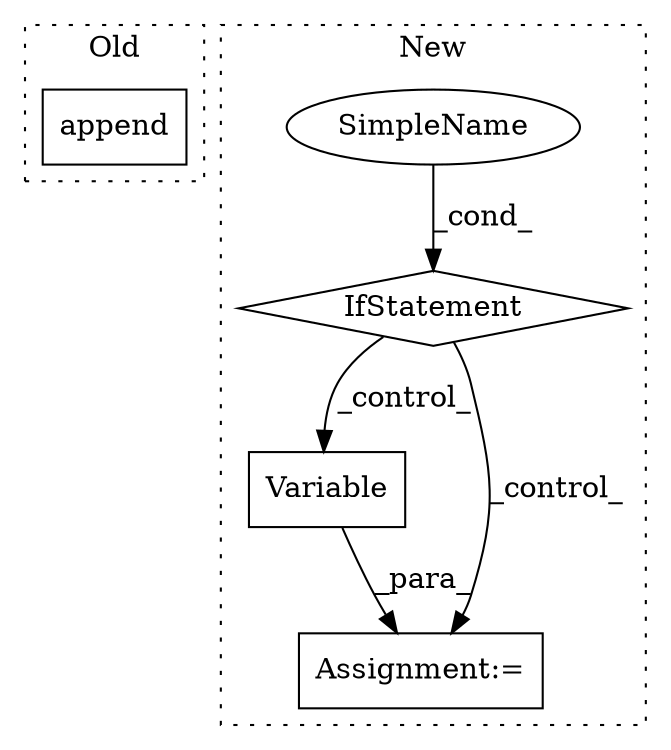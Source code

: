 digraph G {
subgraph cluster0 {
1 [label="append" a="32" s="205,230" l="7,1" shape="box"];
label = "Old";
style="dotted";
}
subgraph cluster1 {
2 [label="Variable" a="32" s="700,735" l="9,1" shape="box"];
3 [label="IfStatement" a="25" s="467,493" l="4,2" shape="diamond"];
4 [label="SimpleName" a="42" s="" l="" shape="ellipse"];
5 [label="Assignment:=" a="7" s="917" l="1" shape="box"];
label = "New";
style="dotted";
}
2 -> 5 [label="_para_"];
3 -> 2 [label="_control_"];
3 -> 5 [label="_control_"];
4 -> 3 [label="_cond_"];
}